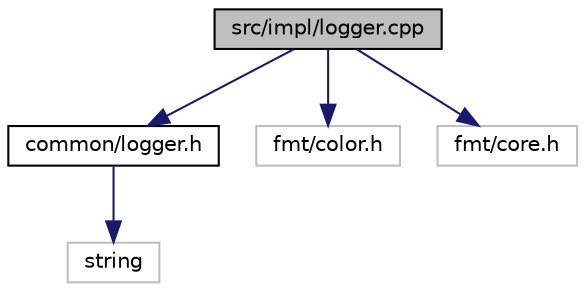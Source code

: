 digraph "src/impl/logger.cpp"
{
 // LATEX_PDF_SIZE
  edge [fontname="Helvetica",fontsize="10",labelfontname="Helvetica",labelfontsize="10"];
  node [fontname="Helvetica",fontsize="10",shape=record];
  Node1 [label="src/impl/logger.cpp",height=0.2,width=0.4,color="black", fillcolor="grey75", style="filled", fontcolor="black",tooltip="Implementation of the logger."];
  Node1 -> Node2 [color="midnightblue",fontsize="10",style="solid",fontname="Helvetica"];
  Node2 [label="common/logger.h",height=0.2,width=0.4,color="black", fillcolor="white", style="filled",URL="$logger_8h.html",tooltip="Log to the standard error."];
  Node2 -> Node3 [color="midnightblue",fontsize="10",style="solid",fontname="Helvetica"];
  Node3 [label="string",height=0.2,width=0.4,color="grey75", fillcolor="white", style="filled",tooltip=" "];
  Node1 -> Node4 [color="midnightblue",fontsize="10",style="solid",fontname="Helvetica"];
  Node4 [label="fmt/color.h",height=0.2,width=0.4,color="grey75", fillcolor="white", style="filled",tooltip=" "];
  Node1 -> Node5 [color="midnightblue",fontsize="10",style="solid",fontname="Helvetica"];
  Node5 [label="fmt/core.h",height=0.2,width=0.4,color="grey75", fillcolor="white", style="filled",tooltip=" "];
}
